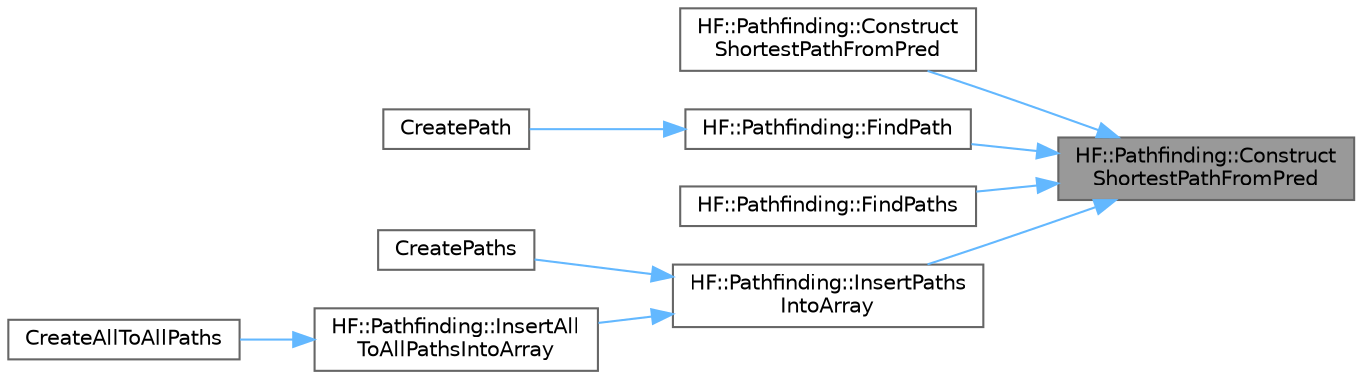 digraph "HF::Pathfinding::ConstructShortestPathFromPred"
{
 // LATEX_PDF_SIZE
  bgcolor="transparent";
  edge [fontname=Helvetica,fontsize=10,labelfontname=Helvetica,labelfontsize=10];
  node [fontname=Helvetica,fontsize=10,shape=box,height=0.2,width=0.4];
  rankdir="RL";
  Node1 [label="HF::Pathfinding::Construct\lShortestPathFromPred",height=0.2,width=0.4,color="gray40", fillcolor="grey60", style="filled", fontcolor="black",tooltip="Construct the shortest path from start to end using the given predecessor and distance vectors."];
  Node1 -> Node2 [dir="back",color="steelblue1",style="solid"];
  Node2 [label="HF::Pathfinding::Construct\lShortestPathFromPred",height=0.2,width=0.4,color="grey40", fillcolor="white", style="filled",URL="$a00472.html#a322ac32effd41c99359b82df0890e34a",tooltip="Overload to call this with a distPred instead of the raw arrays."];
  Node1 -> Node3 [dir="back",color="steelblue1",style="solid"];
  Node3 [label="HF::Pathfinding::FindPath",height=0.2,width=0.4,color="grey40", fillcolor="white", style="filled",URL="$a00472.html#a47d06b1c4bd84f4d0a7519ea0e96ff02",tooltip="Find a path between points A and B using Dijkstra's Shortest Path algorithm."];
  Node3 -> Node4 [dir="back",color="steelblue1",style="solid"];
  Node4 [label="CreatePath",height=0.2,width=0.4,color="grey40", fillcolor="white", style="filled",URL="$a00456.html#ga3dc85450e989a996a3c3fcfad0a5944e",tooltip="Find the shortest path from start to end."];
  Node1 -> Node5 [dir="back",color="steelblue1",style="solid"];
  Node5 [label="HF::Pathfinding::FindPaths",height=0.2,width=0.4,color="grey40", fillcolor="white", style="filled",URL="$a00472.html#a15badb9d0a17849de7b21105605c9c91",tooltip="Find a path from every id in start_ids to the matching end node in end_ids."];
  Node1 -> Node6 [dir="back",color="steelblue1",style="solid"];
  Node6 [label="HF::Pathfinding::InsertPaths\lIntoArray",height=0.2,width=0.4,color="grey40", fillcolor="white", style="filled",URL="$a00472.html#a417084c97d0672af2da7739157a9d8c0",tooltip="A special version of FindPaths optimized for the C_Interface."];
  Node6 -> Node7 [dir="back",color="steelblue1",style="solid"];
  Node7 [label="CreatePaths",height=0.2,width=0.4,color="grey40", fillcolor="white", style="filled",URL="$a00456.html#gae1ac2805c3b86883bb88269ed3868367",tooltip="Find multiple shortest paths in paralllel."];
  Node6 -> Node8 [dir="back",color="steelblue1",style="solid"];
  Node8 [label="HF::Pathfinding::InsertAll\lToAllPathsIntoArray",height=0.2,width=0.4,color="grey40", fillcolor="white", style="filled",URL="$a00472.html#a69bd3efcc13788e7c4be43b67d6002e5",tooltip="A special version of FindPaths optimized for the C_Interface, such that all paths possible from each ..."];
  Node8 -> Node9 [dir="back",color="steelblue1",style="solid"];
  Node9 [label="CreateAllToAllPaths",height=0.2,width=0.4,color="grey40", fillcolor="white", style="filled",URL="$a00456.html#gaba6ec6ce84974dd6a311d7d65dd34221",tooltip="Find a path from every node in a graph to every other node."];
}
